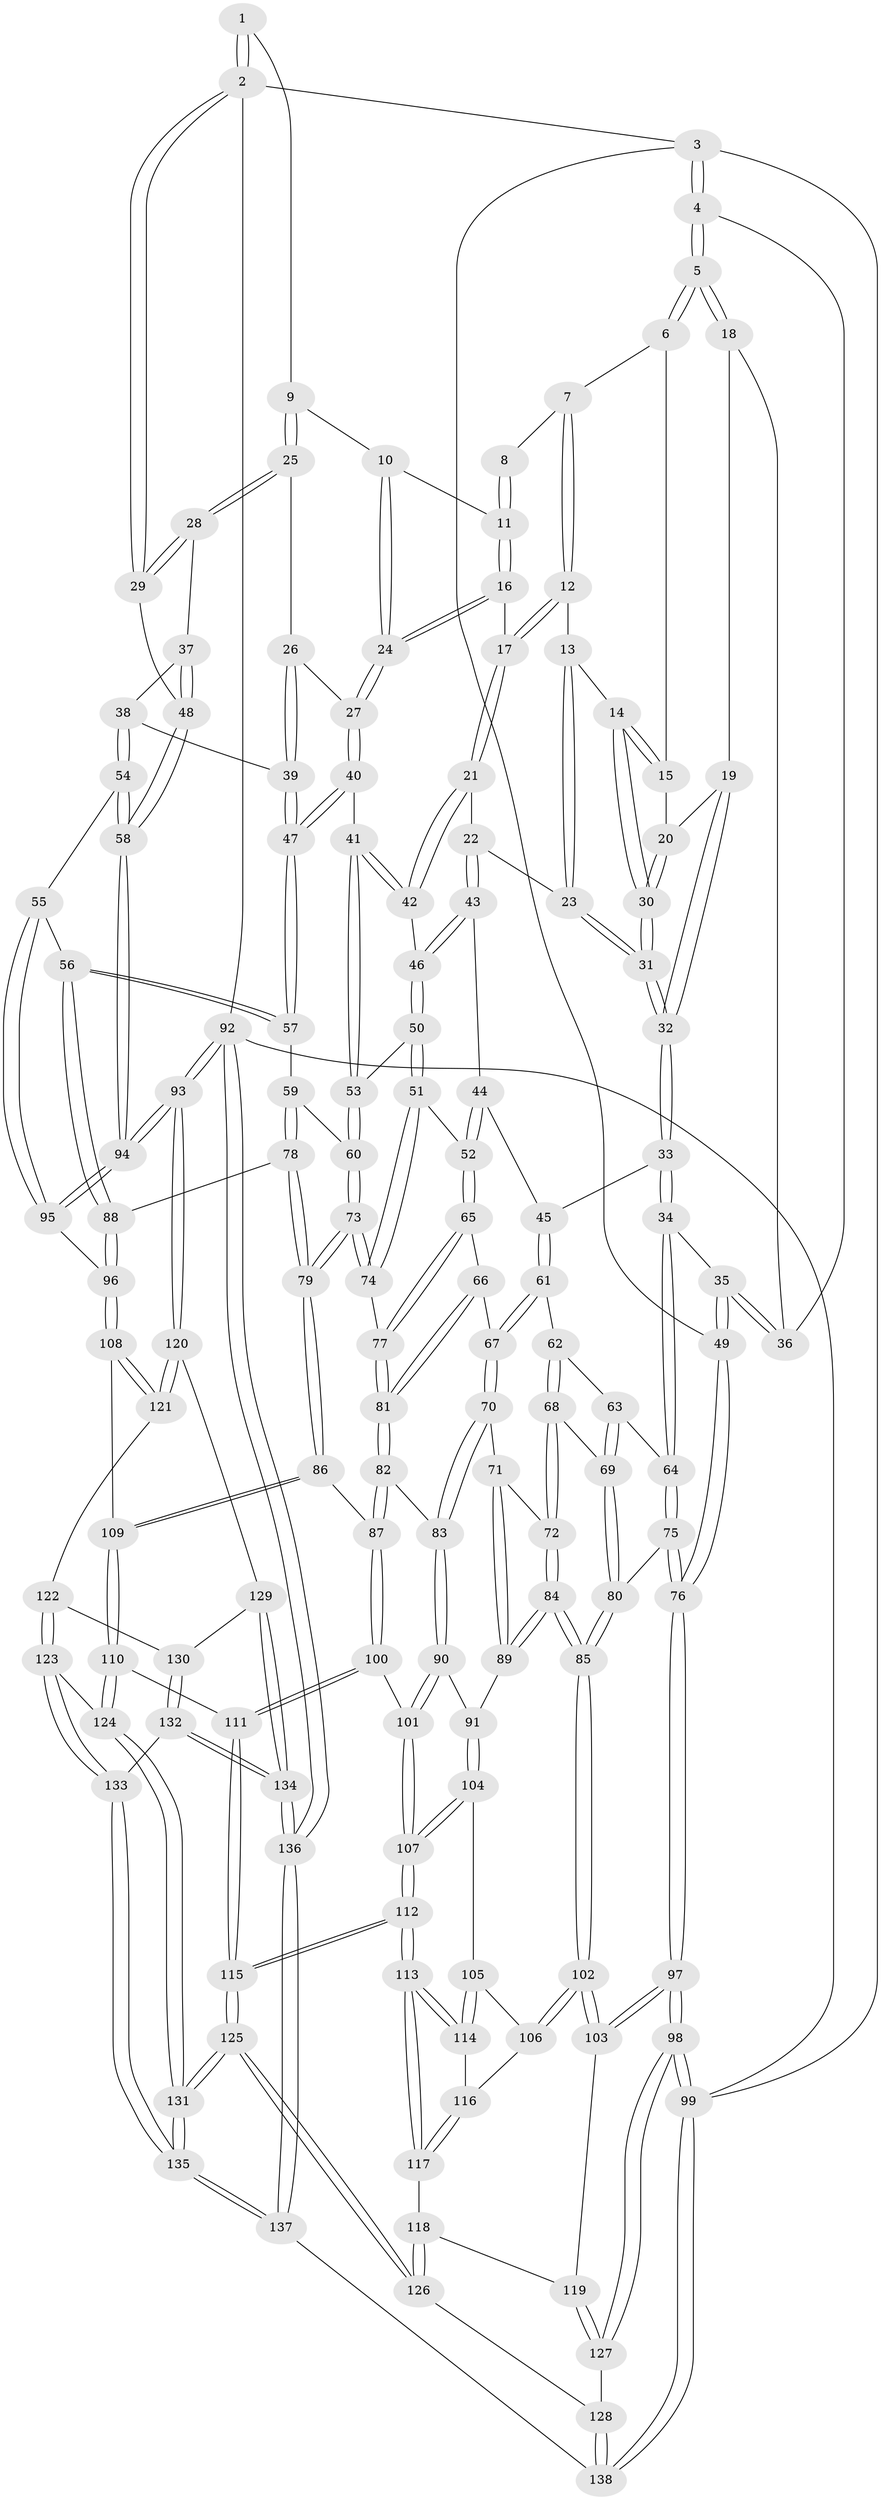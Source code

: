 // Generated by graph-tools (version 1.1) at 2025/27/03/15/25 16:27:56]
// undirected, 138 vertices, 342 edges
graph export_dot {
graph [start="1"]
  node [color=gray90,style=filled];
  1 [pos="+0.7880038806165509+0"];
  2 [pos="+1+0"];
  3 [pos="+0+0"];
  4 [pos="+0+0"];
  5 [pos="+0+0"];
  6 [pos="+0.223675782748433+0"];
  7 [pos="+0.3965623862783634+0"];
  8 [pos="+0.7346201609773314+0"];
  9 [pos="+0.8421855069731747+0.06799809900332573"];
  10 [pos="+0.7890345517797603+0.07761816871965498"];
  11 [pos="+0.6635341251402437+0.052883814685910836"];
  12 [pos="+0.4189827623658724+0"];
  13 [pos="+0.4100080150900217+0"];
  14 [pos="+0.2828734789540925+0.12412957823258731"];
  15 [pos="+0.21367119614659205+0.021674736457048854"];
  16 [pos="+0.6378210172152456+0.11173971228671319"];
  17 [pos="+0.5650944159803402+0.09326650671199825"];
  18 [pos="+0.12027950921313897+0.12986635238416847"];
  19 [pos="+0.15271163827797749+0.12291397822460232"];
  20 [pos="+0.16576253054208853+0.10848858791965461"];
  21 [pos="+0.4842980082062253+0.1629330656959842"];
  22 [pos="+0.420493990251383+0.14260833559876426"];
  23 [pos="+0.413860068596033+0.13291055096961377"];
  24 [pos="+0.6582214378768982+0.16000825267833013"];
  25 [pos="+0.8635760945053117+0.107888344713933"];
  26 [pos="+0.8576020980620982+0.11407119391523408"];
  27 [pos="+0.6661308188598088+0.1917627628194003"];
  28 [pos="+0.9086914508577347+0.12452783301282164"];
  29 [pos="+1+0"];
  30 [pos="+0.2839202732099847+0.141030976199027"];
  31 [pos="+0.2887720495634451+0.158794931601554"];
  32 [pos="+0.25821051506714393+0.23939842824044033"];
  33 [pos="+0.2581599798528406+0.2533373953862582"];
  34 [pos="+0.1095422867740394+0.2976998062998365"];
  35 [pos="+0.05734707239587831+0.2470787995062041"];
  36 [pos="+0.08395420383736618+0.18690218711139356"];
  37 [pos="+0.9364684212196405+0.23589022336430435"];
  38 [pos="+0.9088096484912888+0.2742678625128505"];
  39 [pos="+0.799205152008142+0.25176282869852823"];
  40 [pos="+0.6654376838459087+0.2068194952981981"];
  41 [pos="+0.6240556507664434+0.24612700585180552"];
  42 [pos="+0.4993420117216517+0.19393593698671974"];
  43 [pos="+0.39033163293172474+0.24977540368230483"];
  44 [pos="+0.34746562667709385+0.2647666265465673"];
  45 [pos="+0.2837051060797766+0.27495608347142225"];
  46 [pos="+0.4591016660530037+0.28276828961713685"];
  47 [pos="+0.7621434253317222+0.2660470462877266"];
  48 [pos="+1+0.2578687400921107"];
  49 [pos="+0+0.19929852843030033"];
  50 [pos="+0.4852252287418638+0.32355228097348776"];
  51 [pos="+0.4789472812456016+0.3361856668349472"];
  52 [pos="+0.4204537103437923+0.36771088708459104"];
  53 [pos="+0.5982344749518688+0.3034112629378962"];
  54 [pos="+0.9205982519942507+0.421798622051554"];
  55 [pos="+0.9072563874412232+0.42830242345431185"];
  56 [pos="+0.7809812969091439+0.418245502010627"];
  57 [pos="+0.7767124714675503+0.41133707773585426"];
  58 [pos="+1+0.4540369804741176"];
  59 [pos="+0.6447119355745647+0.3618402237901815"];
  60 [pos="+0.6148070167887182+0.34696034689930677"];
  61 [pos="+0.2843515712063716+0.2788854353869996"];
  62 [pos="+0.273995366434743+0.33006475497560545"];
  63 [pos="+0.21066079710721736+0.37334981094725084"];
  64 [pos="+0.10773825685552581+0.33752972673067094"];
  65 [pos="+0.3914309663093663+0.39468264135553616"];
  66 [pos="+0.3862117501983945+0.3978079162529671"];
  67 [pos="+0.3827312826708095+0.3984110717368389"];
  68 [pos="+0.2678908519396134+0.43074520786681714"];
  69 [pos="+0.23373184141126443+0.43977884052239774"];
  70 [pos="+0.33078731722538324+0.4533260010943202"];
  71 [pos="+0.3120171351529914+0.45508359619579614"];
  72 [pos="+0.31198354496093345+0.4550775234992603"];
  73 [pos="+0.5763227435838152+0.4577306494574924"];
  74 [pos="+0.5097546122421299+0.4494397058037616"];
  75 [pos="+0.09639346552675437+0.40905777091809015"];
  76 [pos="+0+0.41764223079103735"];
  77 [pos="+0.5049942289271695+0.4526629944991329"];
  78 [pos="+0.6722226423548221+0.5274554292801958"];
  79 [pos="+0.6354429619196089+0.5367367121977674"];
  80 [pos="+0.13005707005096645+0.48541375235529005"];
  81 [pos="+0.4577332454835058+0.5001577492661852"];
  82 [pos="+0.45081830603986983+0.514994870415901"];
  83 [pos="+0.397587533204945+0.5253536594469039"];
  84 [pos="+0.23417648404649283+0.5740401579310167"];
  85 [pos="+0.11385011306602413+0.6256337033645072"];
  86 [pos="+0.5866902042427632+0.6136757430682672"];
  87 [pos="+0.5218463659100038+0.6206180883202763"];
  88 [pos="+0.7114740814631348+0.5200616218360695"];
  89 [pos="+0.31400932853486796+0.5661178018230196"];
  90 [pos="+0.3922777379886142+0.5336941804599902"];
  91 [pos="+0.3266381724501533+0.5706389019385272"];
  92 [pos="+1+1"];
  93 [pos="+1+1"];
  94 [pos="+1+0.6491086466017827"];
  95 [pos="+0.8695366541369519+0.6536888755085456"];
  96 [pos="+0.8369094060993932+0.6740163407589468"];
  97 [pos="+0+0.6831855511719122"];
  98 [pos="+0+0.8551865789135952"];
  99 [pos="+0+1"];
  100 [pos="+0.49853606616208346+0.6410401143576404"];
  101 [pos="+0.4035660129385666+0.6495657784741281"];
  102 [pos="+0.11147918698954735+0.6306980950176478"];
  103 [pos="+0.04393724174531389+0.6741979385394271"];
  104 [pos="+0.35380085972890735+0.6579766493559573"];
  105 [pos="+0.2990430047989788+0.6710857213141231"];
  106 [pos="+0.12332477800722935+0.6364667011967396"];
  107 [pos="+0.3765822451626496+0.6646895584961177"];
  108 [pos="+0.8298023908187421+0.6890208338397971"];
  109 [pos="+0.6306365844452461+0.6879685767615665"];
  110 [pos="+0.6118801029628446+0.7969085813927422"];
  111 [pos="+0.481811460219287+0.8155493345692458"];
  112 [pos="+0.40214431193747074+0.866025020018799"];
  113 [pos="+0.3802563654001413+0.8514396074222842"];
  114 [pos="+0.30842099730289435+0.7729666279502974"];
  115 [pos="+0.4063735039703686+0.8717515536509677"];
  116 [pos="+0.23140435489827954+0.746436039109127"];
  117 [pos="+0.23770457094827008+0.818667073345217"];
  118 [pos="+0.20018126405775385+0.837572531794215"];
  119 [pos="+0.06600938548450754+0.7245367825226112"];
  120 [pos="+0.9163434079731009+0.852517285587592"];
  121 [pos="+0.8293019942738526+0.7202646673461449"];
  122 [pos="+0.7185776013119234+0.8351170882379485"];
  123 [pos="+0.6858396683970157+0.8450439314037017"];
  124 [pos="+0.6565371480272978+0.8379797832692076"];
  125 [pos="+0.4002481955935692+0.9290281265491193"];
  126 [pos="+0.2042404597205534+0.9244470447455436"];
  127 [pos="+0.09699173959467021+0.9263334025597288"];
  128 [pos="+0.12384613255018533+0.9710360964899237"];
  129 [pos="+0.7992010001042313+0.8925494303636272"];
  130 [pos="+0.7826716553227359+0.8874535597799352"];
  131 [pos="+0.47226508443654464+1"];
  132 [pos="+0.7481451401236924+0.969733523743952"];
  133 [pos="+0.7046064379409271+0.9383850419348232"];
  134 [pos="+0.8464019958703605+1"];
  135 [pos="+0.4729885558809792+1"];
  136 [pos="+1+1"];
  137 [pos="+0.4731061987835455+1"];
  138 [pos="+0.03769199807435421+1"];
  1 -- 2;
  1 -- 2;
  1 -- 9;
  2 -- 3;
  2 -- 29;
  2 -- 29;
  2 -- 92;
  3 -- 4;
  3 -- 4;
  3 -- 49;
  3 -- 99;
  4 -- 5;
  4 -- 5;
  4 -- 36;
  5 -- 6;
  5 -- 6;
  5 -- 18;
  5 -- 18;
  6 -- 7;
  6 -- 15;
  7 -- 8;
  7 -- 12;
  7 -- 12;
  8 -- 11;
  8 -- 11;
  9 -- 10;
  9 -- 25;
  9 -- 25;
  10 -- 11;
  10 -- 24;
  10 -- 24;
  11 -- 16;
  11 -- 16;
  12 -- 13;
  12 -- 17;
  12 -- 17;
  13 -- 14;
  13 -- 23;
  13 -- 23;
  14 -- 15;
  14 -- 15;
  14 -- 30;
  14 -- 30;
  15 -- 20;
  16 -- 17;
  16 -- 24;
  16 -- 24;
  17 -- 21;
  17 -- 21;
  18 -- 19;
  18 -- 36;
  19 -- 20;
  19 -- 32;
  19 -- 32;
  20 -- 30;
  20 -- 30;
  21 -- 22;
  21 -- 42;
  21 -- 42;
  22 -- 23;
  22 -- 43;
  22 -- 43;
  23 -- 31;
  23 -- 31;
  24 -- 27;
  24 -- 27;
  25 -- 26;
  25 -- 28;
  25 -- 28;
  26 -- 27;
  26 -- 39;
  26 -- 39;
  27 -- 40;
  27 -- 40;
  28 -- 29;
  28 -- 29;
  28 -- 37;
  29 -- 48;
  30 -- 31;
  30 -- 31;
  31 -- 32;
  31 -- 32;
  32 -- 33;
  32 -- 33;
  33 -- 34;
  33 -- 34;
  33 -- 45;
  34 -- 35;
  34 -- 64;
  34 -- 64;
  35 -- 36;
  35 -- 36;
  35 -- 49;
  35 -- 49;
  37 -- 38;
  37 -- 48;
  37 -- 48;
  38 -- 39;
  38 -- 54;
  38 -- 54;
  39 -- 47;
  39 -- 47;
  40 -- 41;
  40 -- 47;
  40 -- 47;
  41 -- 42;
  41 -- 42;
  41 -- 53;
  41 -- 53;
  42 -- 46;
  43 -- 44;
  43 -- 46;
  43 -- 46;
  44 -- 45;
  44 -- 52;
  44 -- 52;
  45 -- 61;
  45 -- 61;
  46 -- 50;
  46 -- 50;
  47 -- 57;
  47 -- 57;
  48 -- 58;
  48 -- 58;
  49 -- 76;
  49 -- 76;
  50 -- 51;
  50 -- 51;
  50 -- 53;
  51 -- 52;
  51 -- 74;
  51 -- 74;
  52 -- 65;
  52 -- 65;
  53 -- 60;
  53 -- 60;
  54 -- 55;
  54 -- 58;
  54 -- 58;
  55 -- 56;
  55 -- 95;
  55 -- 95;
  56 -- 57;
  56 -- 57;
  56 -- 88;
  56 -- 88;
  57 -- 59;
  58 -- 94;
  58 -- 94;
  59 -- 60;
  59 -- 78;
  59 -- 78;
  60 -- 73;
  60 -- 73;
  61 -- 62;
  61 -- 67;
  61 -- 67;
  62 -- 63;
  62 -- 68;
  62 -- 68;
  63 -- 64;
  63 -- 69;
  63 -- 69;
  64 -- 75;
  64 -- 75;
  65 -- 66;
  65 -- 77;
  65 -- 77;
  66 -- 67;
  66 -- 81;
  66 -- 81;
  67 -- 70;
  67 -- 70;
  68 -- 69;
  68 -- 72;
  68 -- 72;
  69 -- 80;
  69 -- 80;
  70 -- 71;
  70 -- 83;
  70 -- 83;
  71 -- 72;
  71 -- 89;
  71 -- 89;
  72 -- 84;
  72 -- 84;
  73 -- 74;
  73 -- 74;
  73 -- 79;
  73 -- 79;
  74 -- 77;
  75 -- 76;
  75 -- 76;
  75 -- 80;
  76 -- 97;
  76 -- 97;
  77 -- 81;
  77 -- 81;
  78 -- 79;
  78 -- 79;
  78 -- 88;
  79 -- 86;
  79 -- 86;
  80 -- 85;
  80 -- 85;
  81 -- 82;
  81 -- 82;
  82 -- 83;
  82 -- 87;
  82 -- 87;
  83 -- 90;
  83 -- 90;
  84 -- 85;
  84 -- 85;
  84 -- 89;
  84 -- 89;
  85 -- 102;
  85 -- 102;
  86 -- 87;
  86 -- 109;
  86 -- 109;
  87 -- 100;
  87 -- 100;
  88 -- 96;
  88 -- 96;
  89 -- 91;
  90 -- 91;
  90 -- 101;
  90 -- 101;
  91 -- 104;
  91 -- 104;
  92 -- 93;
  92 -- 93;
  92 -- 136;
  92 -- 136;
  92 -- 99;
  93 -- 94;
  93 -- 94;
  93 -- 120;
  93 -- 120;
  94 -- 95;
  94 -- 95;
  95 -- 96;
  96 -- 108;
  96 -- 108;
  97 -- 98;
  97 -- 98;
  97 -- 103;
  97 -- 103;
  98 -- 99;
  98 -- 99;
  98 -- 127;
  98 -- 127;
  99 -- 138;
  99 -- 138;
  100 -- 101;
  100 -- 111;
  100 -- 111;
  101 -- 107;
  101 -- 107;
  102 -- 103;
  102 -- 103;
  102 -- 106;
  102 -- 106;
  103 -- 119;
  104 -- 105;
  104 -- 107;
  104 -- 107;
  105 -- 106;
  105 -- 114;
  105 -- 114;
  106 -- 116;
  107 -- 112;
  107 -- 112;
  108 -- 109;
  108 -- 121;
  108 -- 121;
  109 -- 110;
  109 -- 110;
  110 -- 111;
  110 -- 124;
  110 -- 124;
  111 -- 115;
  111 -- 115;
  112 -- 113;
  112 -- 113;
  112 -- 115;
  112 -- 115;
  113 -- 114;
  113 -- 114;
  113 -- 117;
  113 -- 117;
  114 -- 116;
  115 -- 125;
  115 -- 125;
  116 -- 117;
  116 -- 117;
  117 -- 118;
  118 -- 119;
  118 -- 126;
  118 -- 126;
  119 -- 127;
  119 -- 127;
  120 -- 121;
  120 -- 121;
  120 -- 129;
  121 -- 122;
  122 -- 123;
  122 -- 123;
  122 -- 130;
  123 -- 124;
  123 -- 133;
  123 -- 133;
  124 -- 131;
  124 -- 131;
  125 -- 126;
  125 -- 126;
  125 -- 131;
  125 -- 131;
  126 -- 128;
  127 -- 128;
  128 -- 138;
  128 -- 138;
  129 -- 130;
  129 -- 134;
  129 -- 134;
  130 -- 132;
  130 -- 132;
  131 -- 135;
  131 -- 135;
  132 -- 133;
  132 -- 134;
  132 -- 134;
  133 -- 135;
  133 -- 135;
  134 -- 136;
  134 -- 136;
  135 -- 137;
  135 -- 137;
  136 -- 137;
  136 -- 137;
  137 -- 138;
}
